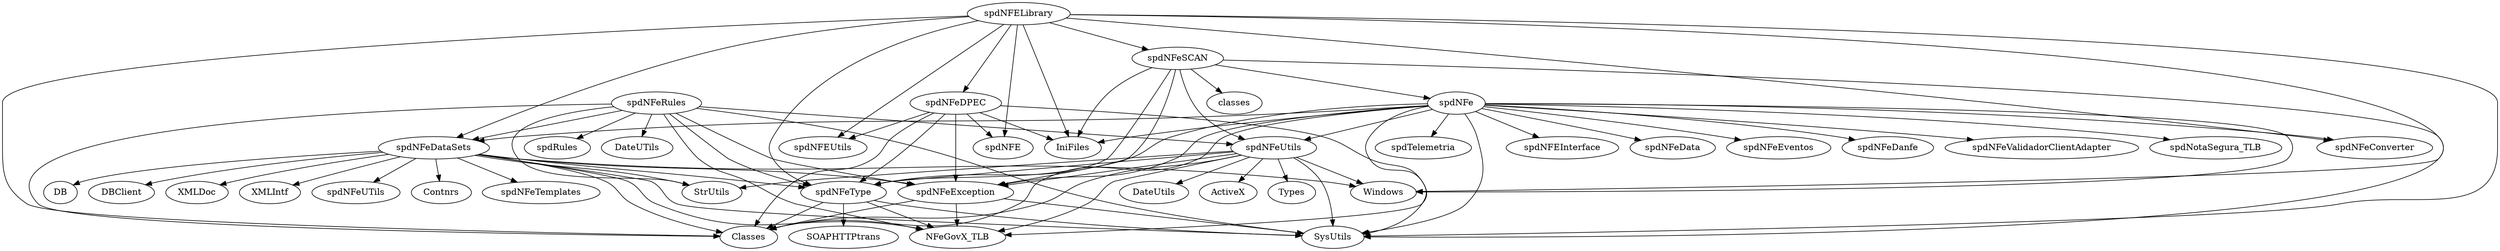 DiGraph Uses {
  "spdNFe" -> "Windows"
  "spdNFe" -> "Classes"
  "spdNFe" -> "SysUtils"
  "spdNFe" -> "IniFiles"
  "spdNFe" -> "spdNFeConverter"
  "spdNFe" -> "spdNFeUtils"
  "spdNFe" -> "spdNFeException"
  "spdNFe" -> "spdNFeType"
  "spdNFe" -> "spdNFEInterface"
  "spdNFe" -> "spdNFeData"
  "spdNFe" -> "spdNFeDataSets"
  "spdNFe" -> "spdNFeEventos"
  "spdNFe" -> "NFeGovX_TLB"
  "spdNFe" -> "spdNFeDanfe"
  "spdNFe" -> "spdNFeValidadorClientAdapter"
  "spdNFe" -> "spdNotaSegura_TLB"
  "spdNFe" -> "spdTelemetria"
  "spdNFe" [href="spdNFe.html"]
  "spdNFeDataSets" -> "Windows"
  "spdNFeDataSets" -> "Classes"
  "spdNFeDataSets" -> "StrUtils"
  "spdNFeDataSets" -> "SysUtils"
  "spdNFeDataSets" -> "DB"
  "spdNFeDataSets" -> "DBClient"
  "spdNFeDataSets" -> "XMLDoc"
  "spdNFeDataSets" -> "XMLIntf"
  "spdNFeDataSets" -> "spdNFeUTils"
  "spdNFeDataSets" -> "Contnrs"
  "spdNFeDataSets" -> "spdNFeException"
  "spdNFeDataSets" -> "spdNFeType"
  "spdNFeDataSets" -> "spdNFeTemplates"
  "spdNFeDataSets" -> "NFeGovX_TLB"
  "spdNFeDataSets" [href="spdNFeDataSets.html"]
  "spdNFeDPEC" -> "Classes"
  "spdNFeDPEC" -> "spdNFEUtils"
  "spdNFeDPEC" -> "spdNFE"
  "spdNFeDPEC" -> "SysUtils"
  "spdNFeDPEC" -> "spdNFeException"
  "spdNFeDPEC" -> "spdNFeType"
  "spdNFeDPEC" -> "IniFiles"
  "spdNFeDPEC" [href="spdNFeDPEC.html"]
  "spdNFeException" -> "Classes"
  "spdNFeException" -> "SysUtils"
  "spdNFeException" -> "NFeGovX_TLB"
  "spdNFeException" [href="spdNFeException.html"]
  "spdNFELibrary" -> "Windows"
  "spdNFELibrary" -> "spdNFE"
  "spdNFELibrary" -> "spdNFeSCAN"
  "spdNFELibrary" -> "spdNFeDPEC"
  "spdNFELibrary" -> "spdNFEUtils"
  "spdNFELibrary" -> "Classes"
  "spdNFELibrary" -> "IniFiles"
  "spdNFELibrary" -> "spdNFeConverter"
  "spdNFELibrary" -> "spdNFeType"
  "spdNFELibrary" -> "SysUtils"
  "spdNFELibrary" -> "spdNFeDataSets"
  "spdNFELibrary" [href="spdNFELibrary.html"]
  "spdNFeRules" -> "Classes"
  "spdNFeRules" -> "DateUTils"
  "spdNFeRules" -> "spdRules"
  "spdNFeRules" -> "spdNFeUtils"
  "spdNFeRules" -> "spdNFeDataSets"
  "spdNFeRules" -> "spdNFeException"
  "spdNFeRules" -> "spdNFeType"
  "spdNFeRules" -> "SysUtils"
  "spdNFeRules" -> "StrUtils"
  "spdNFeRules" -> "NFeGovX_TLB"
  "spdNFeRules" [href="spdNFeRules.html"]
  "spdNFeSCAN" -> "classes"
  "spdNFeSCAN" -> "spdNFe"
  "spdNFeSCAN" -> "spdNFeUtils"
  "spdNFeSCAN" -> "SysUtils"
  "spdNFeSCAN" -> "spdNFeException"
  "spdNFeSCAN" -> "spdNFeType"
  "spdNFeSCAN" -> "IniFiles"
  "spdNFeSCAN" [href="spdNFeSCAN.html"]
  "spdNFeType" -> "SysUtils"
  "spdNFeType" -> "SOAPHTTPtrans"
  "spdNFeType" -> "Classes"
  "spdNFeType" -> "NFeGovX_TLB"
  "spdNFeType" [href="spdNFeType.html"]
  "spdNFeUtils" -> "Classes"
  "spdNFeUtils" -> "SysUtils"
  "spdNFeUtils" -> "StrUtils"
  "spdNFeUtils" -> "Windows"
  "spdNFeUtils" -> "spdNFeException"
  "spdNFeUtils" -> "spdNFeType"
  "spdNFeUtils" -> "DateUtils"
  "spdNFeUtils" -> "NFeGovX_TLB"
  "spdNFeUtils" -> "ActiveX"
  "spdNFeUtils" -> "Types"
  "spdNFeUtils" [href="spdNFeUtils.html"]
}
